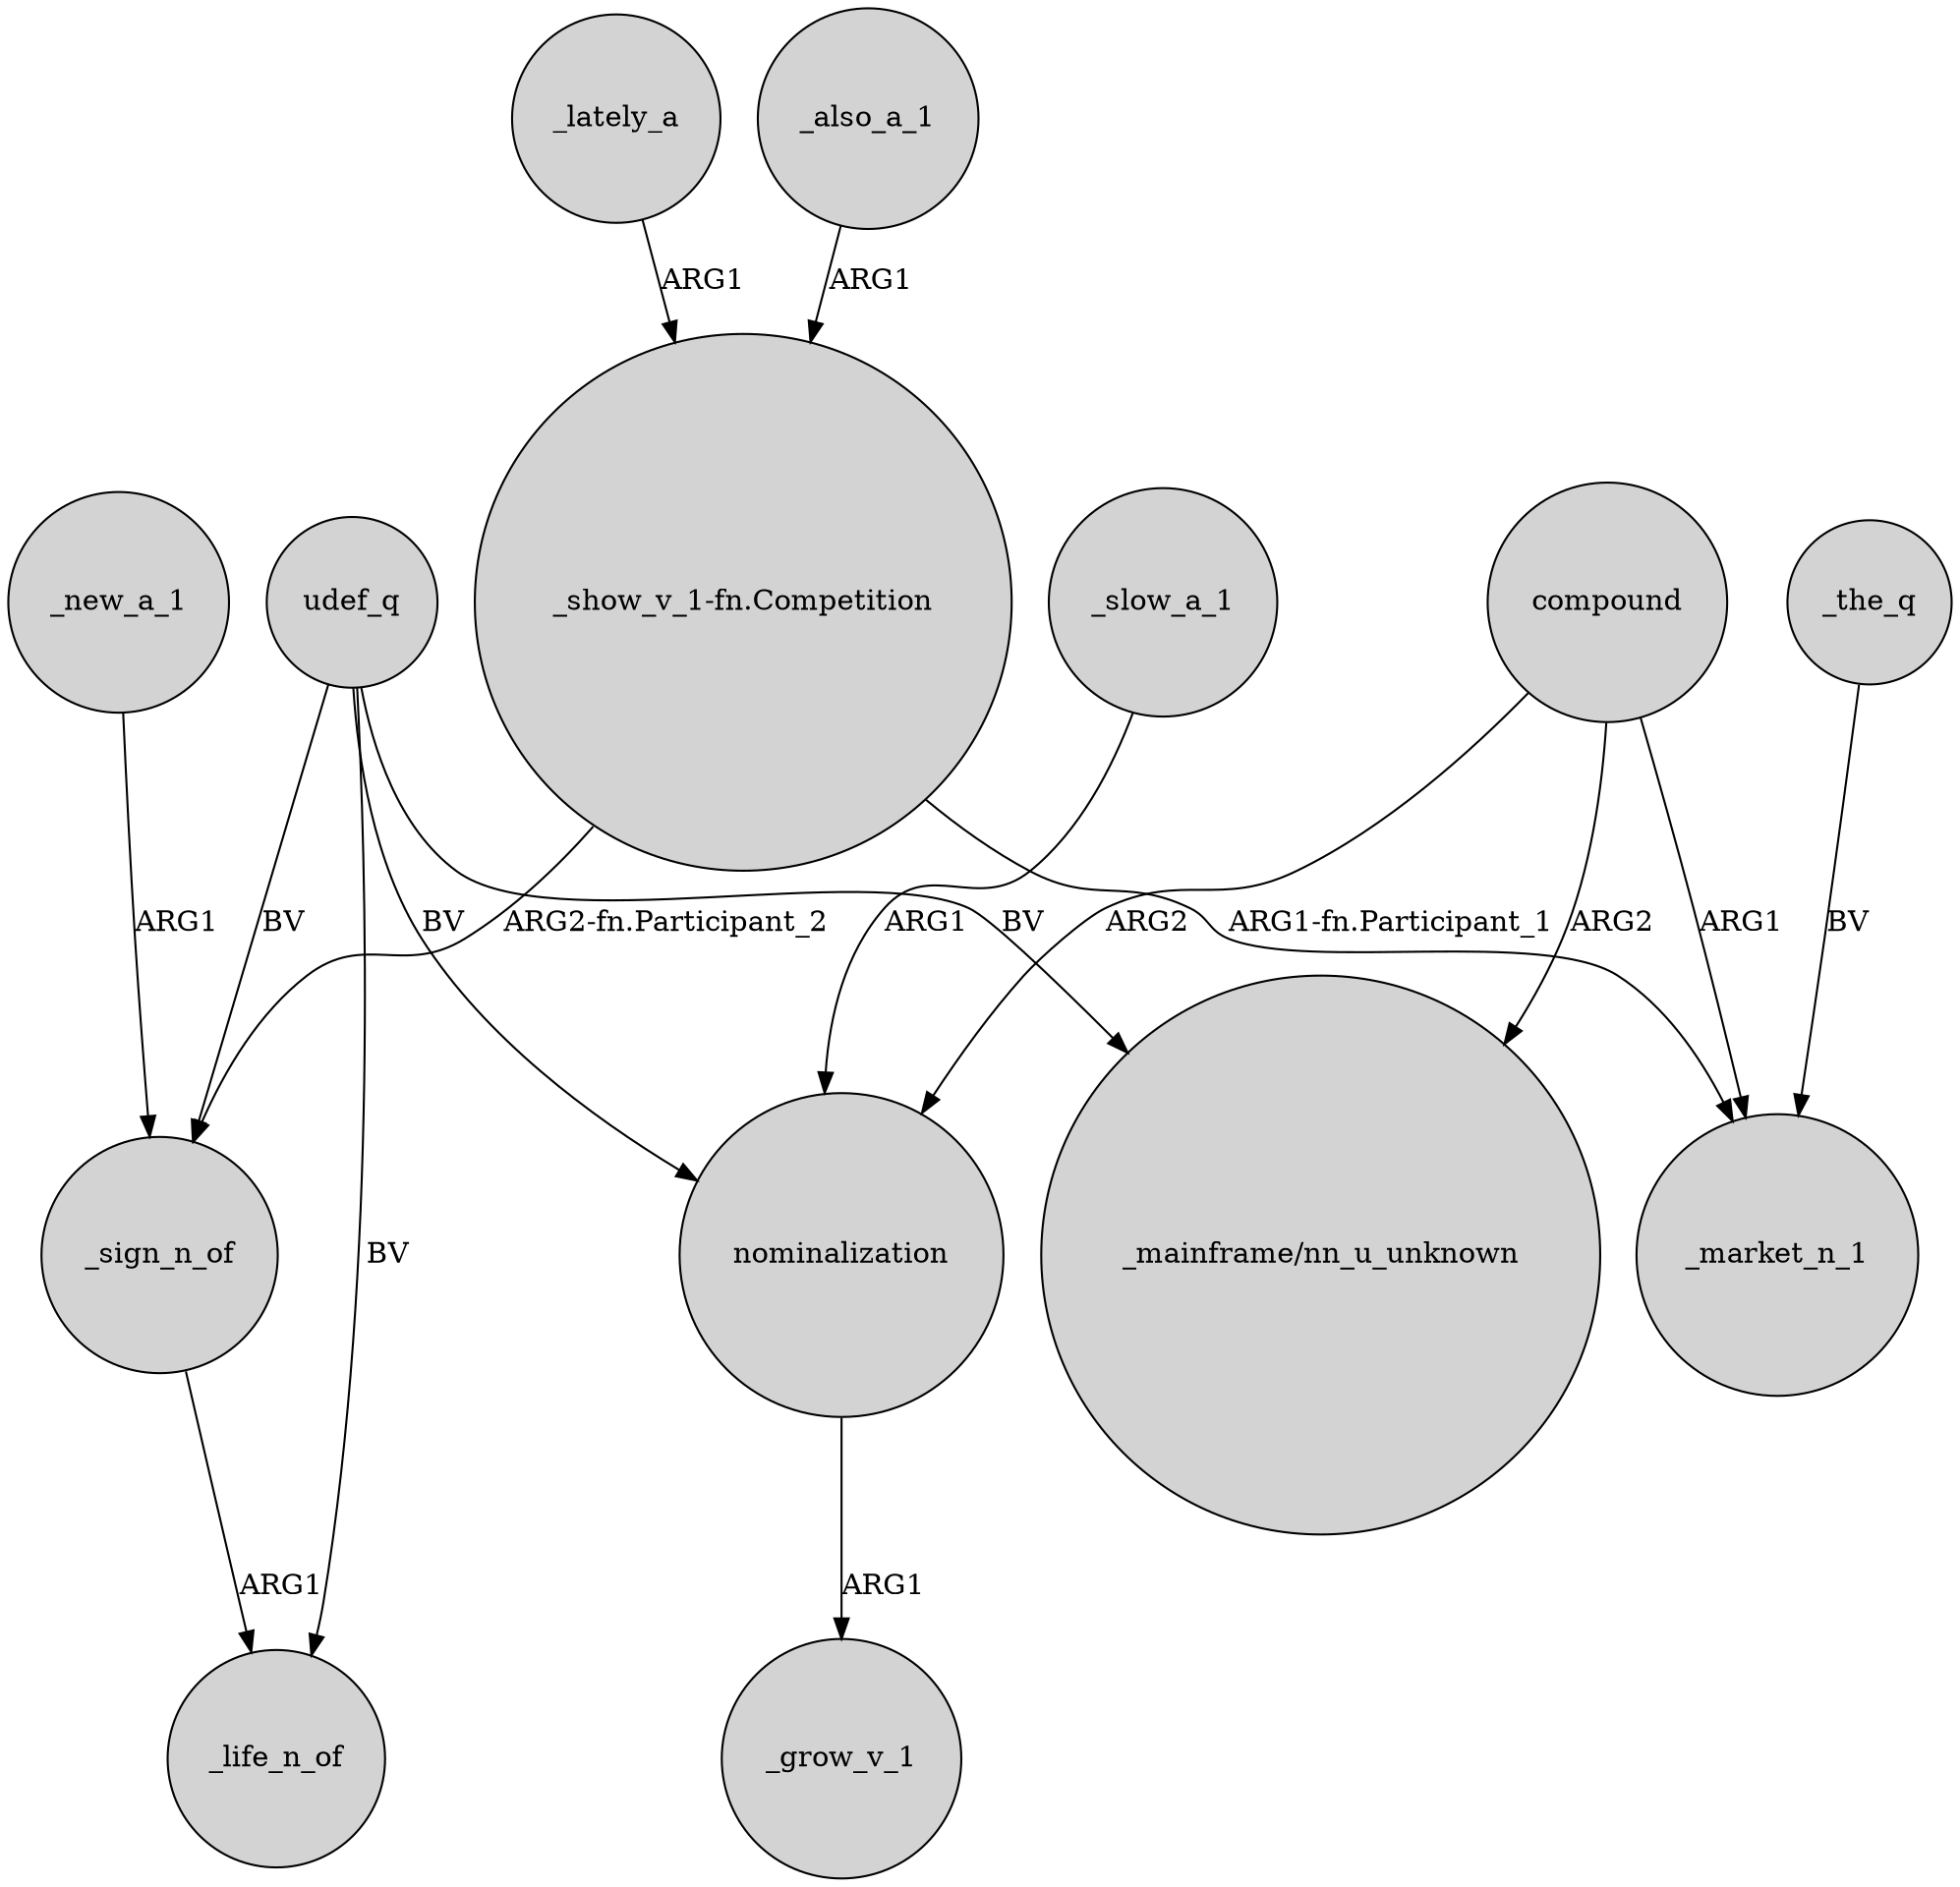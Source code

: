 digraph {
	node [shape=circle style=filled]
	_lately_a -> "_show_v_1-fn.Competition" [label=ARG1]
	udef_q -> _sign_n_of [label=BV]
	compound -> "_mainframe/nn_u_unknown" [label=ARG2]
	"_show_v_1-fn.Competition" -> _market_n_1 [label="ARG1-fn.Participant_1"]
	udef_q -> _life_n_of [label=BV]
	"_show_v_1-fn.Competition" -> _sign_n_of [label="ARG2-fn.Participant_2"]
	udef_q -> "_mainframe/nn_u_unknown" [label=BV]
	_sign_n_of -> _life_n_of [label=ARG1]
	compound -> _market_n_1 [label=ARG1]
	_the_q -> _market_n_1 [label=BV]
	nominalization -> _grow_v_1 [label=ARG1]
	compound -> nominalization [label=ARG2]
	_also_a_1 -> "_show_v_1-fn.Competition" [label=ARG1]
	_slow_a_1 -> nominalization [label=ARG1]
	_new_a_1 -> _sign_n_of [label=ARG1]
	udef_q -> nominalization [label=BV]
}
